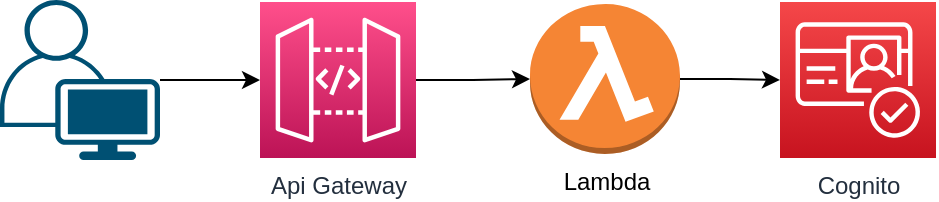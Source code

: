 <mxfile version="17.4.3" type="device"><diagram id="pSH32mQKidGyJT_ops0M" name="STB Infrastructure"><mxGraphModel dx="1350" dy="805" grid="1" gridSize="10" guides="1" tooltips="1" connect="1" arrows="1" fold="1" page="1" pageScale="1" pageWidth="827" pageHeight="1169" math="0" shadow="0"><root><mxCell id="0"/><mxCell id="1" parent="0"/><mxCell id="Sm-e3Uo4emzLzsyNycXz-6" style="edgeStyle=orthogonalEdgeStyle;rounded=0;orthogonalLoop=1;jettySize=auto;html=1;entryX=0;entryY=0.5;entryDx=0;entryDy=0;entryPerimeter=0;" edge="1" parent="1" source="Sm-e3Uo4emzLzsyNycXz-1" target="Sm-e3Uo4emzLzsyNycXz-2"><mxGeometry relative="1" as="geometry"/></mxCell><mxCell id="Sm-e3Uo4emzLzsyNycXz-1" value="Api Gateway" style="sketch=0;points=[[0,0,0],[0.25,0,0],[0.5,0,0],[0.75,0,0],[1,0,0],[0,1,0],[0.25,1,0],[0.5,1,0],[0.75,1,0],[1,1,0],[0,0.25,0],[0,0.5,0],[0,0.75,0],[1,0.25,0],[1,0.5,0],[1,0.75,0]];outlineConnect=0;fontColor=#232F3E;gradientColor=#FF4F8B;gradientDirection=north;fillColor=#BC1356;strokeColor=#ffffff;dashed=0;verticalLabelPosition=bottom;verticalAlign=top;align=center;html=1;fontSize=12;fontStyle=0;aspect=fixed;shape=mxgraph.aws4.resourceIcon;resIcon=mxgraph.aws4.api_gateway;" vertex="1" parent="1"><mxGeometry x="210" y="360" width="78" height="78" as="geometry"/></mxCell><mxCell id="Sm-e3Uo4emzLzsyNycXz-7" style="edgeStyle=orthogonalEdgeStyle;rounded=0;orthogonalLoop=1;jettySize=auto;html=1;entryX=0;entryY=0.5;entryDx=0;entryDy=0;entryPerimeter=0;" edge="1" parent="1" source="Sm-e3Uo4emzLzsyNycXz-2" target="Sm-e3Uo4emzLzsyNycXz-3"><mxGeometry relative="1" as="geometry"/></mxCell><mxCell id="Sm-e3Uo4emzLzsyNycXz-2" value="Lambda" style="outlineConnect=0;dashed=0;verticalLabelPosition=bottom;verticalAlign=top;align=center;html=1;shape=mxgraph.aws3.lambda_function;fillColor=#F58534;gradientColor=none;" vertex="1" parent="1"><mxGeometry x="345" y="361" width="75" height="75" as="geometry"/></mxCell><mxCell id="Sm-e3Uo4emzLzsyNycXz-3" value="Cognito" style="sketch=0;points=[[0,0,0],[0.25,0,0],[0.5,0,0],[0.75,0,0],[1,0,0],[0,1,0],[0.25,1,0],[0.5,1,0],[0.75,1,0],[1,1,0],[0,0.25,0],[0,0.5,0],[0,0.75,0],[1,0.25,0],[1,0.5,0],[1,0.75,0]];outlineConnect=0;fontColor=#232F3E;gradientColor=#F54749;gradientDirection=north;fillColor=#C7131F;strokeColor=#ffffff;dashed=0;verticalLabelPosition=bottom;verticalAlign=top;align=center;html=1;fontSize=12;fontStyle=0;aspect=fixed;shape=mxgraph.aws4.resourceIcon;resIcon=mxgraph.aws4.cognito;" vertex="1" parent="1"><mxGeometry x="470" y="360" width="78" height="78" as="geometry"/></mxCell><mxCell id="Sm-e3Uo4emzLzsyNycXz-5" style="edgeStyle=orthogonalEdgeStyle;rounded=0;orthogonalLoop=1;jettySize=auto;html=1;" edge="1" parent="1" source="Sm-e3Uo4emzLzsyNycXz-4" target="Sm-e3Uo4emzLzsyNycXz-1"><mxGeometry relative="1" as="geometry"/></mxCell><mxCell id="Sm-e3Uo4emzLzsyNycXz-4" value="" style="points=[[0.35,0,0],[0.98,0.51,0],[1,0.71,0],[0.67,1,0],[0,0.795,0],[0,0.65,0]];verticalLabelPosition=bottom;sketch=0;html=1;verticalAlign=top;aspect=fixed;align=center;pointerEvents=1;shape=mxgraph.cisco19.user;fillColor=#005073;strokeColor=none;" vertex="1" parent="1"><mxGeometry x="80" y="359" width="80" height="80" as="geometry"/></mxCell></root></mxGraphModel></diagram></mxfile>